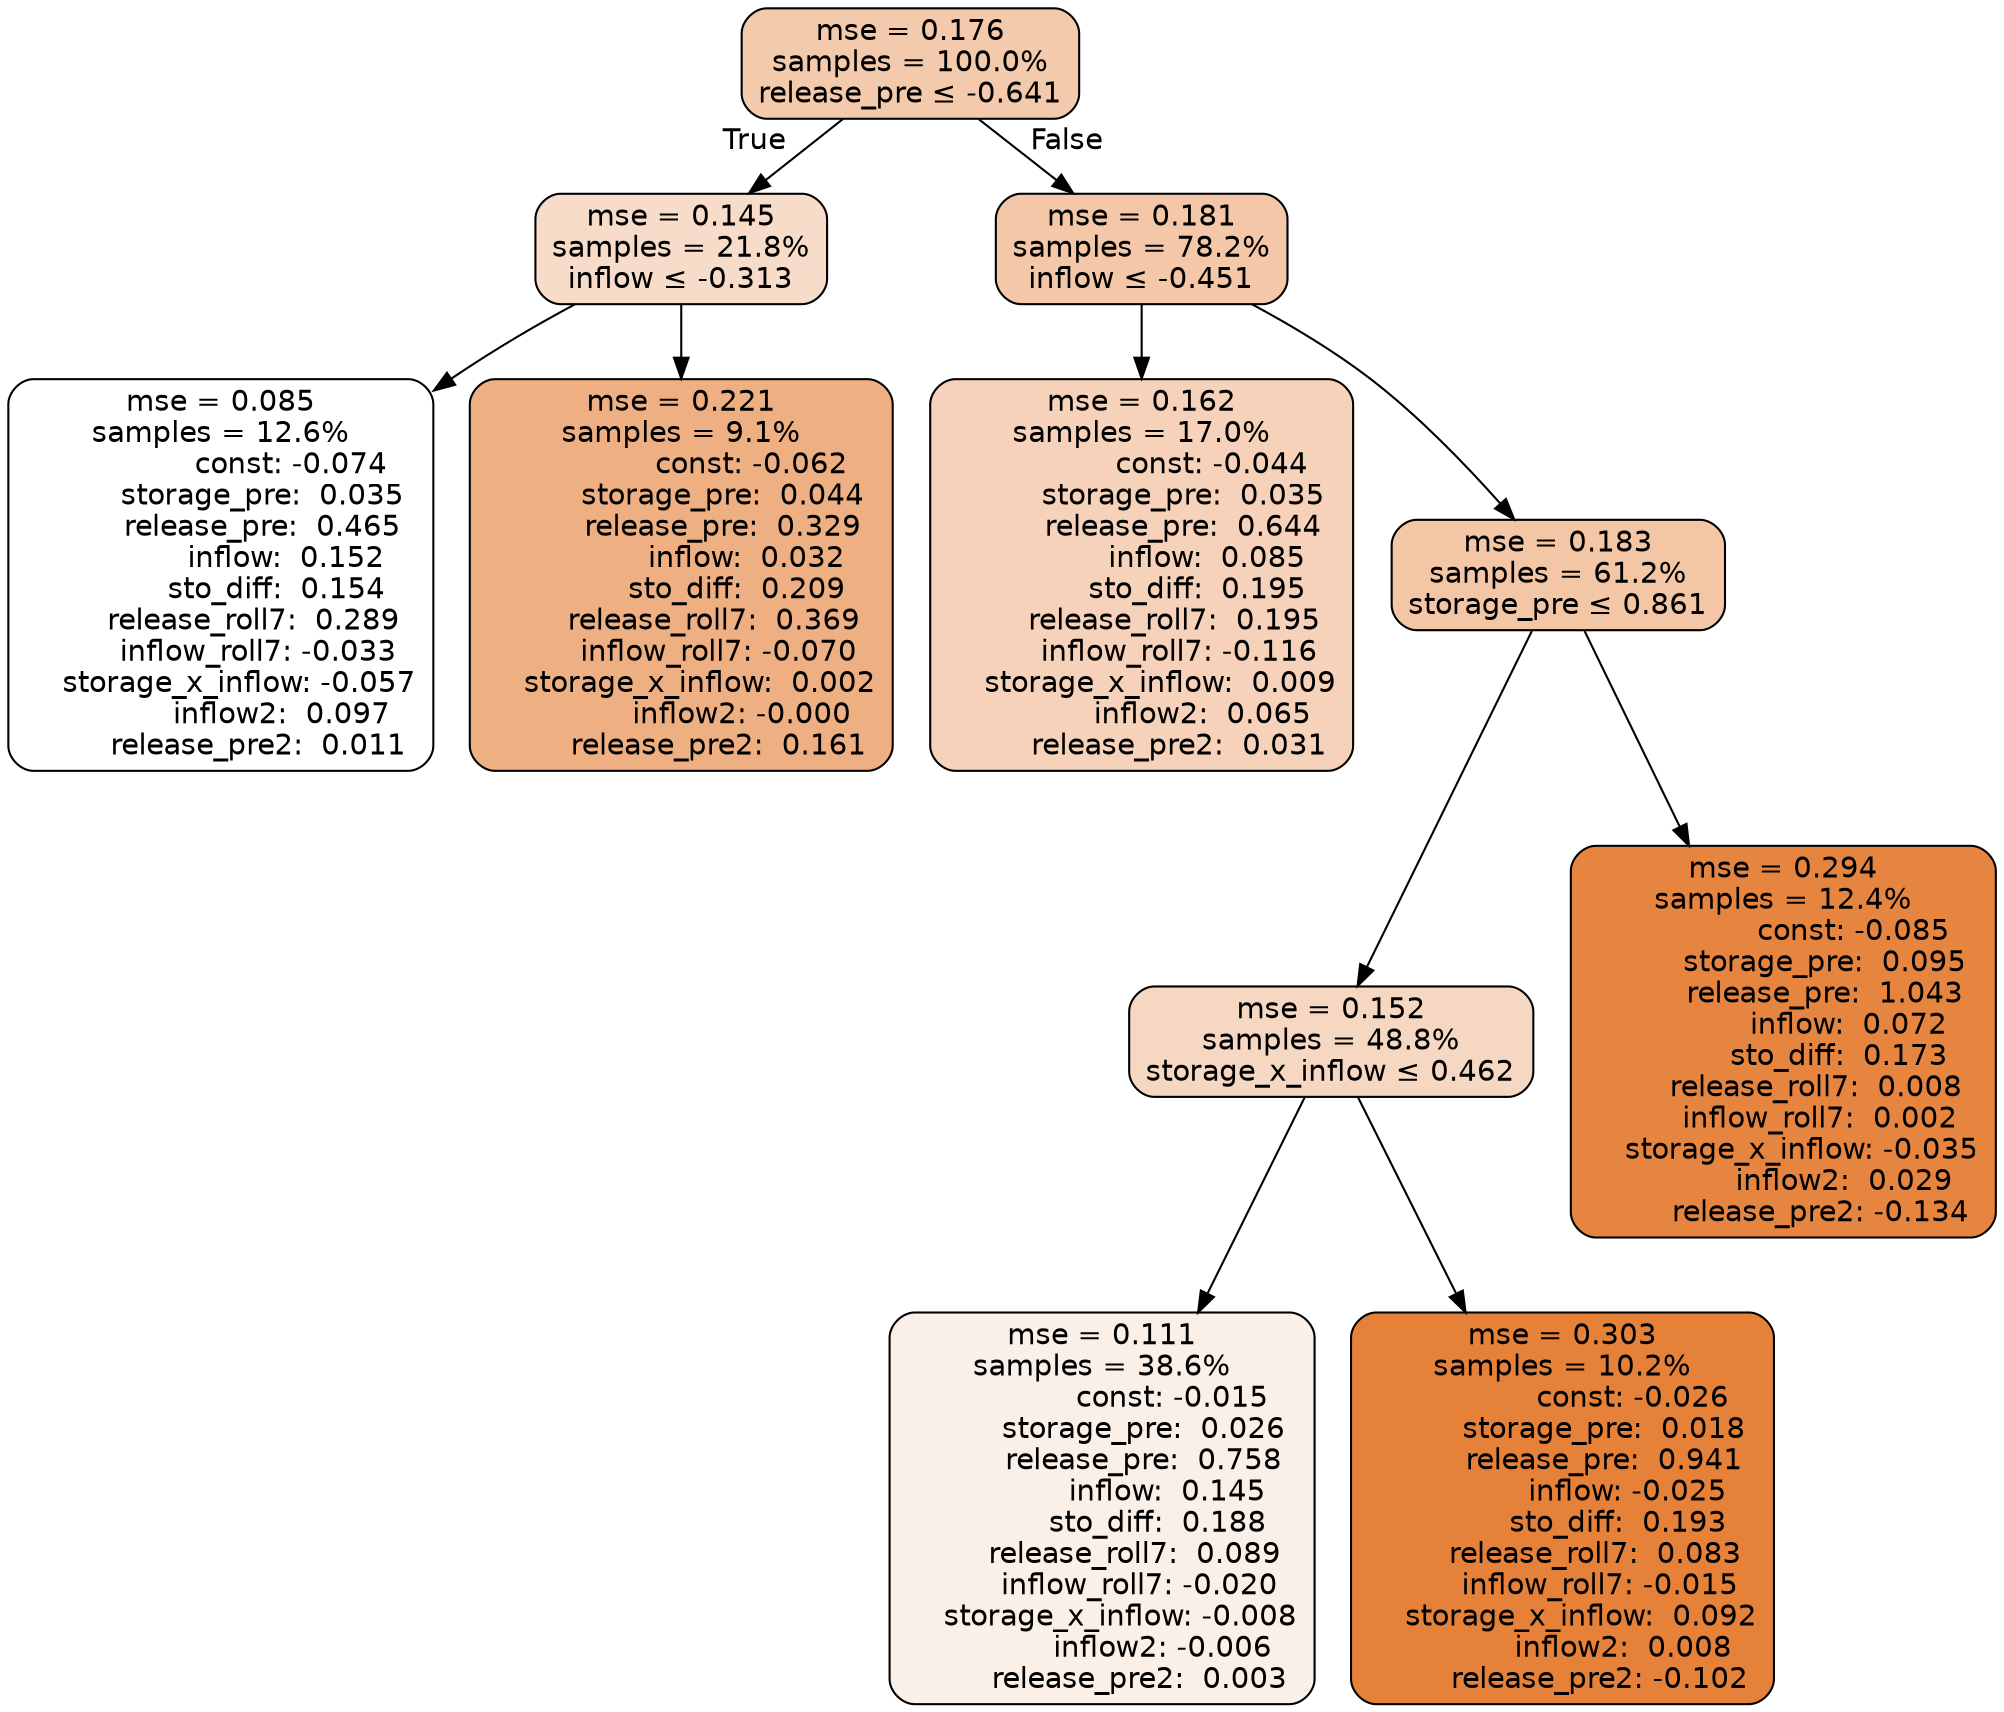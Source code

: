 digraph tree {
bgcolor="transparent"
node [shape=rectangle, style="filled, rounded", color="black", fontname=helvetica] ;
edge [fontname=helvetica] ;
	"0" [label="mse = 0.176
samples = 100.0%
release_pre &le; -0.641", fillcolor="#f4caac"]
	"1" [label="mse = 0.145
samples = 21.8%
inflow &le; -0.313", fillcolor="#f7dcc9"]
	"2" [label="mse = 0.085
samples = 12.6%
               const: -0.074
         storage_pre:  0.035
         release_pre:  0.465
              inflow:  0.152
            sto_diff:  0.154
       release_roll7:  0.289
        inflow_roll7: -0.033
    storage_x_inflow: -0.057
             inflow2:  0.097
        release_pre2:  0.011", fillcolor="#ffffff"]
	"3" [label="mse = 0.221
samples = 9.1%
               const: -0.062
         storage_pre:  0.044
         release_pre:  0.329
              inflow:  0.032
            sto_diff:  0.209
       release_roll7:  0.369
        inflow_roll7: -0.070
    storage_x_inflow:  0.002
             inflow2: -0.000
        release_pre2:  0.161", fillcolor="#eeb083"]
	"4" [label="mse = 0.181
samples = 78.2%
inflow &le; -0.451", fillcolor="#f3c7a8"]
	"5" [label="mse = 0.162
samples = 17.0%
               const: -0.044
         storage_pre:  0.035
         release_pre:  0.644
              inflow:  0.085
            sto_diff:  0.195
       release_roll7:  0.195
        inflow_roll7: -0.116
    storage_x_inflow:  0.009
             inflow2:  0.065
        release_pre2:  0.031", fillcolor="#f5d2b9"]
	"6" [label="mse = 0.183
samples = 61.2%
storage_pre &le; 0.861", fillcolor="#f3c6a6"]
	"7" [label="mse = 0.152
samples = 48.8%
storage_x_inflow &le; 0.462", fillcolor="#f6d8c2"]
	"8" [label="mse = 0.111
samples = 38.6%
               const: -0.015
         storage_pre:  0.026
         release_pre:  0.758
              inflow:  0.145
            sto_diff:  0.188
       release_roll7:  0.089
        inflow_roll7: -0.020
    storage_x_inflow: -0.008
             inflow2: -0.006
        release_pre2:  0.003", fillcolor="#fbf0e7"]
	"9" [label="mse = 0.303
samples = 10.2%
               const: -0.026
         storage_pre:  0.018
         release_pre:  0.941
              inflow: -0.025
            sto_diff:  0.193
       release_roll7:  0.083
        inflow_roll7: -0.015
    storage_x_inflow:  0.092
             inflow2:  0.008
        release_pre2: -0.102", fillcolor="#e58139"]
	"10" [label="mse = 0.294
samples = 12.4%
               const: -0.085
         storage_pre:  0.095
         release_pre:  1.043
              inflow:  0.072
            sto_diff:  0.173
       release_roll7:  0.008
        inflow_roll7:  0.002
    storage_x_inflow: -0.035
             inflow2:  0.029
        release_pre2: -0.134", fillcolor="#e68540"]

	"0" -> "1" [labeldistance=2.5, labelangle=45, headlabel="True"]
	"1" -> "2"
	"1" -> "3"
	"0" -> "4" [labeldistance=2.5, labelangle=-45, headlabel="False"]
	"4" -> "5"
	"4" -> "6"
	"6" -> "7"
	"7" -> "8"
	"7" -> "9"
	"6" -> "10"
}

